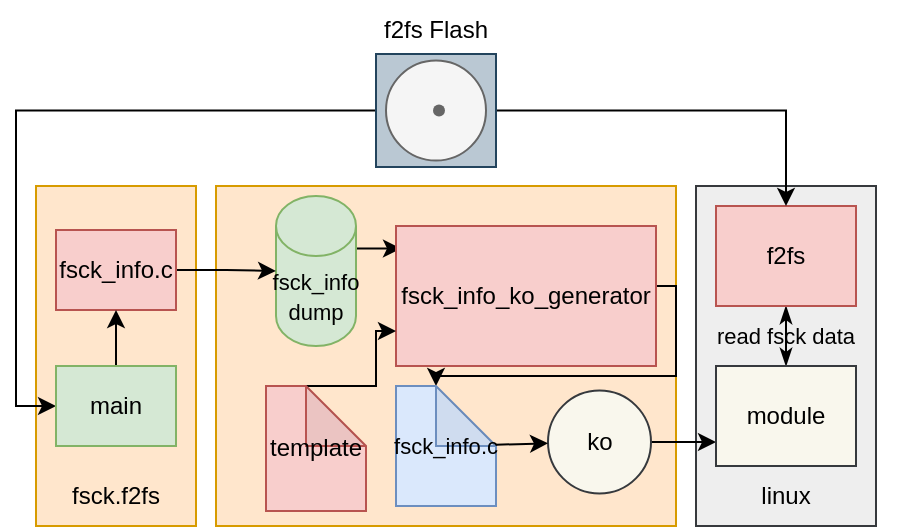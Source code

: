 <mxfile version="21.6.3" type="github">
  <diagram name="第 1 页" id="S5JzSjpfM-Ko2oALQSnp">
    <mxGraphModel dx="683" dy="346" grid="0" gridSize="10" guides="1" tooltips="1" connect="1" arrows="1" fold="1" page="1" pageScale="1" pageWidth="827" pageHeight="1169" math="0" shadow="0">
      <root>
        <mxCell id="0" />
        <mxCell id="1" parent="0" />
        <mxCell id="Pfn0XXW-cM1ubuhWvv3X-1" value="" style="rounded=0;whiteSpace=wrap;html=1;fillColor=#ffe6cc;strokeColor=#d79b00;" vertex="1" parent="1">
          <mxGeometry x="110" y="210" width="80" height="170" as="geometry" />
        </mxCell>
        <mxCell id="Pfn0XXW-cM1ubuhWvv3X-2" value="" style="rounded=0;whiteSpace=wrap;html=1;fillColor=#eeeeee;strokeColor=#36393d;" vertex="1" parent="1">
          <mxGeometry x="440" y="210" width="90" height="170" as="geometry" />
        </mxCell>
        <mxCell id="Pfn0XXW-cM1ubuhWvv3X-3" value="" style="rounded=0;whiteSpace=wrap;html=1;fillColor=#ffe6cc;strokeColor=#d79b00;" vertex="1" parent="1">
          <mxGeometry x="200" y="210" width="230" height="170" as="geometry" />
        </mxCell>
        <mxCell id="Pfn0XXW-cM1ubuhWvv3X-32" style="edgeStyle=orthogonalEdgeStyle;rounded=0;orthogonalLoop=1;jettySize=auto;html=1;exitX=1;exitY=0;exitDx=0;exitDy=26.25;exitPerimeter=0;entryX=0.019;entryY=0.165;entryDx=0;entryDy=0;entryPerimeter=0;" edge="1" parent="1" source="Pfn0XXW-cM1ubuhWvv3X-4" target="Pfn0XXW-cM1ubuhWvv3X-6">
          <mxGeometry relative="1" as="geometry" />
        </mxCell>
        <mxCell id="Pfn0XXW-cM1ubuhWvv3X-4" value="&lt;font style=&quot;font-size: 11px;&quot;&gt;fsck_info&lt;br style=&quot;&quot;&gt;dump&lt;/font&gt;" style="shape=cylinder3;whiteSpace=wrap;html=1;boundedLbl=1;backgroundOutline=1;size=15;fillColor=#d5e8d4;strokeColor=#82b366;" vertex="1" parent="1">
          <mxGeometry x="230" y="215" width="40" height="75" as="geometry" />
        </mxCell>
        <mxCell id="Pfn0XXW-cM1ubuhWvv3X-35" style="edgeStyle=orthogonalEdgeStyle;rounded=0;orthogonalLoop=1;jettySize=auto;html=1;exitX=1;exitY=0.5;exitDx=0;exitDy=0;entryX=0;entryY=0;entryDx=20;entryDy=0;entryPerimeter=0;" edge="1" parent="1" target="Pfn0XXW-cM1ubuhWvv3X-12">
          <mxGeometry relative="1" as="geometry">
            <mxPoint x="420" y="260" as="sourcePoint" />
            <mxPoint x="310" y="305" as="targetPoint" />
            <Array as="points">
              <mxPoint x="430" y="260" />
              <mxPoint x="430" y="305" />
              <mxPoint x="310" y="305" />
            </Array>
          </mxGeometry>
        </mxCell>
        <mxCell id="Pfn0XXW-cM1ubuhWvv3X-6" value="fsck_info_ko_generator" style="rounded=0;whiteSpace=wrap;html=1;fillColor=#f8cecc;strokeColor=#b85450;" vertex="1" parent="1">
          <mxGeometry x="290" y="230" width="130" height="70" as="geometry" />
        </mxCell>
        <mxCell id="Pfn0XXW-cM1ubuhWvv3X-33" style="edgeStyle=orthogonalEdgeStyle;rounded=0;orthogonalLoop=1;jettySize=auto;html=1;exitX=0;exitY=0;exitDx=20;exitDy=0;exitPerimeter=0;entryX=0;entryY=0.75;entryDx=0;entryDy=0;" edge="1" parent="1" source="Pfn0XXW-cM1ubuhWvv3X-8" target="Pfn0XXW-cM1ubuhWvv3X-6">
          <mxGeometry relative="1" as="geometry">
            <Array as="points">
              <mxPoint x="280" y="310" />
              <mxPoint x="280" y="282" />
            </Array>
          </mxGeometry>
        </mxCell>
        <mxCell id="Pfn0XXW-cM1ubuhWvv3X-8" value="template" style="shape=note;whiteSpace=wrap;html=1;backgroundOutline=1;darkOpacity=0.05;fillColor=#f8cecc;strokeColor=#b85450;" vertex="1" parent="1">
          <mxGeometry x="225" y="310" width="50" height="62.5" as="geometry" />
        </mxCell>
        <mxCell id="Pfn0XXW-cM1ubuhWvv3X-12" value="&lt;font style=&quot;font-size: 11px;&quot;&gt;&lt;font style=&quot;font-size: 11px;&quot;&gt;fsck_info&lt;/font&gt;.c&lt;/font&gt;" style="shape=note;whiteSpace=wrap;html=1;backgroundOutline=1;darkOpacity=0.05;fillColor=#dae8fc;strokeColor=#6c8ebf;" vertex="1" parent="1">
          <mxGeometry x="290" y="310" width="50" height="60" as="geometry" />
        </mxCell>
        <mxCell id="Pfn0XXW-cM1ubuhWvv3X-23" style="edgeStyle=orthogonalEdgeStyle;rounded=0;orthogonalLoop=1;jettySize=auto;html=1;exitX=1;exitY=0.5;exitDx=0;exitDy=0;entryX=0;entryY=0.75;entryDx=0;entryDy=0;" edge="1" parent="1" source="Pfn0XXW-cM1ubuhWvv3X-13" target="Pfn0XXW-cM1ubuhWvv3X-15">
          <mxGeometry relative="1" as="geometry" />
        </mxCell>
        <mxCell id="Pfn0XXW-cM1ubuhWvv3X-13" value="ko" style="ellipse;whiteSpace=wrap;html=1;aspect=fixed;fillColor=#f9f7ed;strokeColor=#36393d;" vertex="1" parent="1">
          <mxGeometry x="366" y="312.25" width="51.5" height="51.5" as="geometry" />
        </mxCell>
        <mxCell id="Pfn0XXW-cM1ubuhWvv3X-22" style="edgeStyle=orthogonalEdgeStyle;rounded=0;orthogonalLoop=1;jettySize=auto;html=1;exitX=0.5;exitY=1;exitDx=0;exitDy=0;endArrow=classicThin;endFill=1;startArrow=classicThin;startFill=1;" edge="1" parent="1" source="Pfn0XXW-cM1ubuhWvv3X-14" target="Pfn0XXW-cM1ubuhWvv3X-15">
          <mxGeometry relative="1" as="geometry" />
        </mxCell>
        <mxCell id="Pfn0XXW-cM1ubuhWvv3X-14" value="f2fs" style="rounded=0;whiteSpace=wrap;html=1;fillColor=#f8cecc;strokeColor=#b85450;" vertex="1" parent="1">
          <mxGeometry x="450" y="220" width="70" height="50" as="geometry" />
        </mxCell>
        <mxCell id="Pfn0XXW-cM1ubuhWvv3X-15" value="module" style="rounded=0;whiteSpace=wrap;html=1;fillColor=#f9f7ed;strokeColor=#36393d;" vertex="1" parent="1">
          <mxGeometry x="450" y="300" width="70" height="50" as="geometry" />
        </mxCell>
        <mxCell id="Pfn0XXW-cM1ubuhWvv3X-28" style="edgeStyle=orthogonalEdgeStyle;rounded=0;orthogonalLoop=1;jettySize=auto;html=1;exitX=0;exitY=0.5;exitDx=0;exitDy=0;entryX=0;entryY=0.5;entryDx=0;entryDy=0;" edge="1" parent="1" source="Pfn0XXW-cM1ubuhWvv3X-17" target="Pfn0XXW-cM1ubuhWvv3X-25">
          <mxGeometry relative="1" as="geometry" />
        </mxCell>
        <mxCell id="Pfn0XXW-cM1ubuhWvv3X-29" style="edgeStyle=orthogonalEdgeStyle;rounded=0;orthogonalLoop=1;jettySize=auto;html=1;exitX=1;exitY=0.5;exitDx=0;exitDy=0;" edge="1" parent="1" source="Pfn0XXW-cM1ubuhWvv3X-17" target="Pfn0XXW-cM1ubuhWvv3X-14">
          <mxGeometry relative="1" as="geometry" />
        </mxCell>
        <mxCell id="Pfn0XXW-cM1ubuhWvv3X-17" value="" style="rounded=0;whiteSpace=wrap;html=1;fillColor=#bac8d3;strokeColor=#23445d;" vertex="1" parent="1">
          <mxGeometry x="280" y="144" width="60" height="56.5" as="geometry" />
        </mxCell>
        <mxCell id="Pfn0XXW-cM1ubuhWvv3X-18" value="" style="ellipse;whiteSpace=wrap;html=1;aspect=fixed;fillColor=#f5f5f5;fontColor=#333333;strokeColor=#666666;" vertex="1" parent="1">
          <mxGeometry x="285" y="147.25" width="50" height="50" as="geometry" />
        </mxCell>
        <mxCell id="Pfn0XXW-cM1ubuhWvv3X-10" value="" style="whiteSpace=wrap;html=1;aspect=fixed;shape=waypoint;sketch=0;fillStyle=solid;size=6;pointerEvents=1;points=[];fillColor=#f5f5f5;resizable=0;rotatable=0;perimeter=centerPerimeter;snapToPoint=1;fontColor=#333333;strokeColor=#666666;" vertex="1" parent="1">
          <mxGeometry x="294" y="154.75" width="35" height="35" as="geometry" />
        </mxCell>
        <mxCell id="Pfn0XXW-cM1ubuhWvv3X-19" value="fsck.f2fs" style="text;html=1;strokeColor=none;fillColor=none;align=center;verticalAlign=middle;whiteSpace=wrap;rounded=0;" vertex="1" parent="1">
          <mxGeometry x="120" y="350" width="60" height="30" as="geometry" />
        </mxCell>
        <mxCell id="Pfn0XXW-cM1ubuhWvv3X-20" value="linux" style="text;html=1;strokeColor=none;fillColor=none;align=center;verticalAlign=middle;whiteSpace=wrap;rounded=0;" vertex="1" parent="1">
          <mxGeometry x="455" y="350" width="60" height="30" as="geometry" />
        </mxCell>
        <mxCell id="Pfn0XXW-cM1ubuhWvv3X-27" style="edgeStyle=orthogonalEdgeStyle;rounded=0;orthogonalLoop=1;jettySize=auto;html=1;exitX=1;exitY=0.5;exitDx=0;exitDy=0;entryX=0;entryY=0.5;entryDx=0;entryDy=0;entryPerimeter=0;" edge="1" parent="1" source="Pfn0XXW-cM1ubuhWvv3X-24" target="Pfn0XXW-cM1ubuhWvv3X-4">
          <mxGeometry relative="1" as="geometry" />
        </mxCell>
        <mxCell id="Pfn0XXW-cM1ubuhWvv3X-24" value="fsck_info.c" style="rounded=0;whiteSpace=wrap;html=1;fillColor=#f8cecc;strokeColor=#b85450;" vertex="1" parent="1">
          <mxGeometry x="120" y="232" width="60" height="40" as="geometry" />
        </mxCell>
        <mxCell id="Pfn0XXW-cM1ubuhWvv3X-26" style="edgeStyle=orthogonalEdgeStyle;rounded=0;orthogonalLoop=1;jettySize=auto;html=1;exitX=0.5;exitY=0;exitDx=0;exitDy=0;" edge="1" parent="1" source="Pfn0XXW-cM1ubuhWvv3X-25" target="Pfn0XXW-cM1ubuhWvv3X-24">
          <mxGeometry relative="1" as="geometry" />
        </mxCell>
        <mxCell id="Pfn0XXW-cM1ubuhWvv3X-25" value="main" style="rounded=0;whiteSpace=wrap;html=1;fillColor=#d5e8d4;strokeColor=#82b366;" vertex="1" parent="1">
          <mxGeometry x="120" y="300" width="60" height="40" as="geometry" />
        </mxCell>
        <mxCell id="Pfn0XXW-cM1ubuhWvv3X-42" value="" style="endArrow=classic;html=1;rounded=0;endFill=1;" edge="1" parent="1" source="Pfn0XXW-cM1ubuhWvv3X-12" target="Pfn0XXW-cM1ubuhWvv3X-13">
          <mxGeometry width="50" height="50" relative="1" as="geometry">
            <mxPoint x="490" y="460" as="sourcePoint" />
            <mxPoint x="540" y="410" as="targetPoint" />
          </mxGeometry>
        </mxCell>
        <mxCell id="Pfn0XXW-cM1ubuhWvv3X-44" value="f2fs Flash" style="text;html=1;strokeColor=none;fillColor=none;align=center;verticalAlign=middle;whiteSpace=wrap;rounded=0;" vertex="1" parent="1">
          <mxGeometry x="280" y="117.25" width="60" height="30" as="geometry" />
        </mxCell>
        <mxCell id="Pfn0XXW-cM1ubuhWvv3X-45" value="&lt;font style=&quot;font-size: 11px;&quot;&gt;read fsck data&lt;/font&gt;" style="text;html=1;strokeColor=none;fillColor=none;align=center;verticalAlign=middle;whiteSpace=wrap;rounded=0;" vertex="1" parent="1">
          <mxGeometry x="430" y="270" width="110" height="30" as="geometry" />
        </mxCell>
      </root>
    </mxGraphModel>
  </diagram>
</mxfile>
